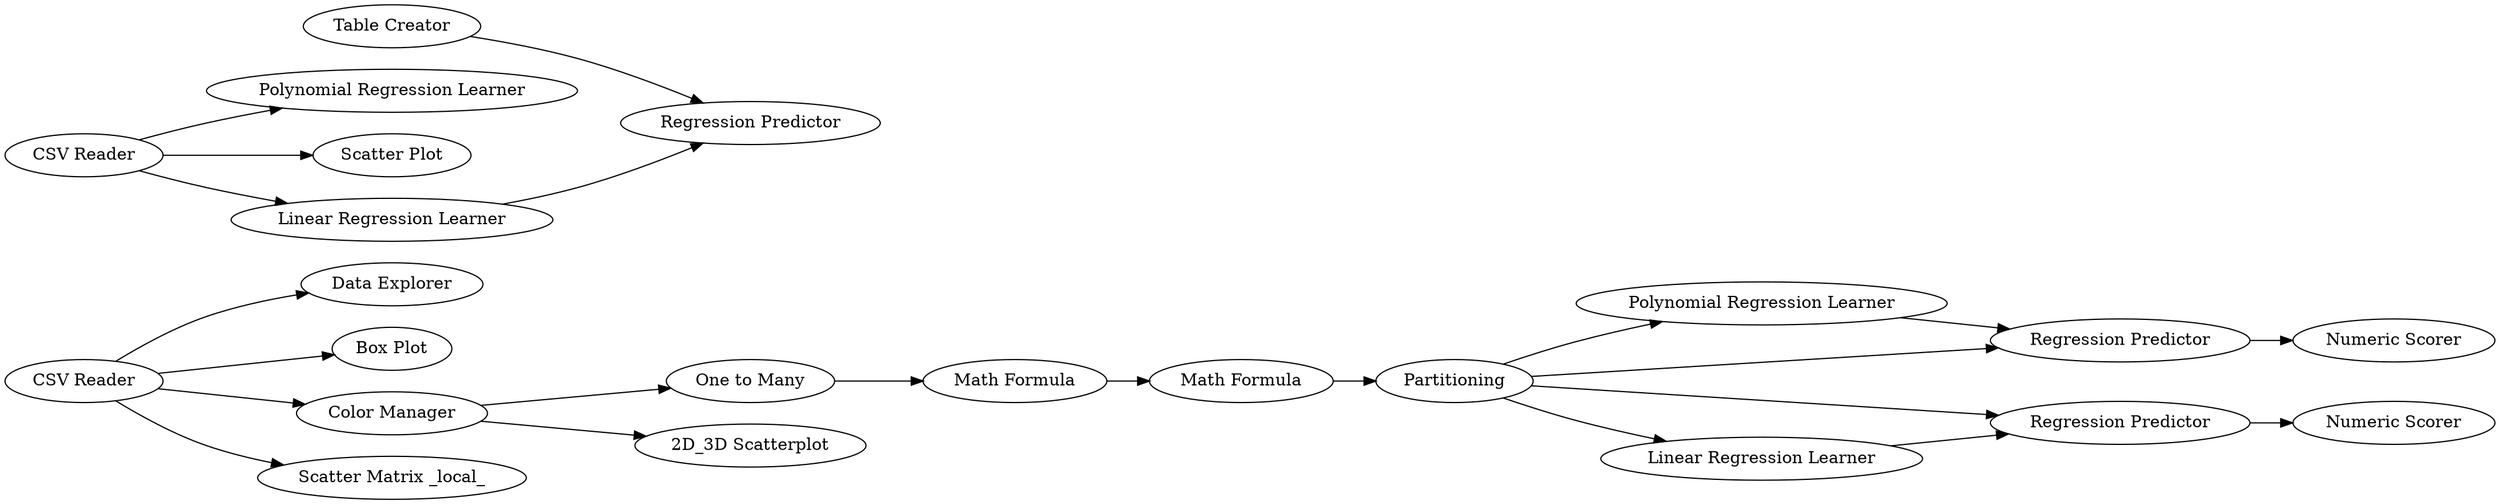 digraph {
	20 -> 21
	7 -> 8
	14 -> 17
	5 -> 4
	7 -> 11
	7 -> 12
	21 -> 22
	1 -> 6
	12 -> 13
	18 -> 19
	14 -> 15
	1 -> 2
	7 -> 10
	17 -> 18
	15 -> 16
	14 -> 18
	14 -> 9
	3 -> 4
	22 -> 14
	12 -> 20
	9 -> 15
	1 -> 3
	7 [label="CSV Reader"]
	9 [label="Linear Regression Learner"]
	18 [label="Regression Predictor"]
	21 [label="Math Formula"]
	8 [label="Data Explorer"]
	17 [label="Polynomial Regression Learner"]
	3 [label="Linear Regression Learner"]
	19 [label="Numeric Scorer"]
	6 [label="Polynomial Regression Learner"]
	15 [label="Regression Predictor"]
	12 [label="Color Manager"]
	10 [label="Scatter Matrix _local_"]
	16 [label="Numeric Scorer"]
	1 [label="CSV Reader"]
	22 [label="Math Formula"]
	11 [label="Box Plot"]
	4 [label="Regression Predictor"]
	14 [label=Partitioning]
	5 [label="Table Creator"]
	13 [label="2D_3D Scatterplot"]
	20 [label="One to Many"]
	2 [label="Scatter Plot"]
	rankdir=LR
}
